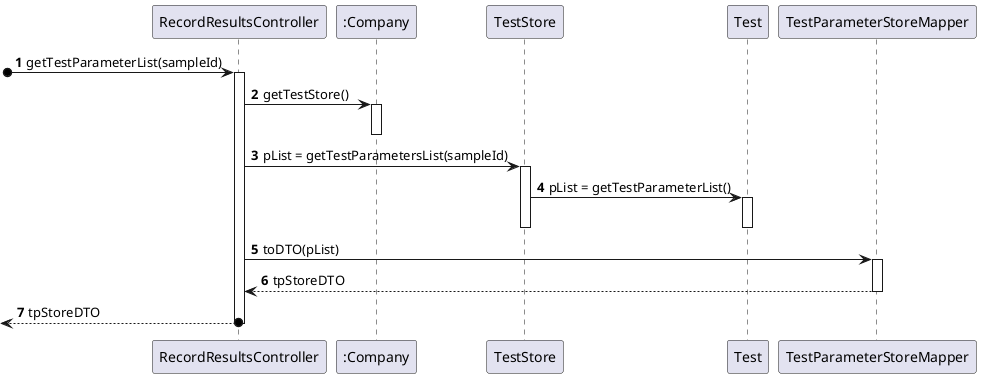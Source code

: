 @startuml
'https://plantuml.com/sequence-diagram
participant "RecordResultsController" as ctrl
participant ":Company" as Comp
participant "TestStore" as tStore
participant "Test" as Test
participant "TestParameterStoreMapper" as tpStoreMapper


autonumber

[o-> ctrl: getTestParameterList(sampleId)

activate ctrl
ctrl -> Comp: getTestStore()
activate Comp
deactivate
ctrl -> tStore: pList = getTestParametersList(sampleId)
activate tStore
tStore -> Test: pList = getTestParameterList()
activate Test
deactivate Test
deactivate tStore

ctrl -> tpStoreMapper: toDTO(pList)
activate tpStoreMapper

tpStoreMapper --> ctrl: tpStoreDTO
deactivate tpStoreMapper
return tpStoreDTO
deactivate ctrl
deactivate tStore
@enduml